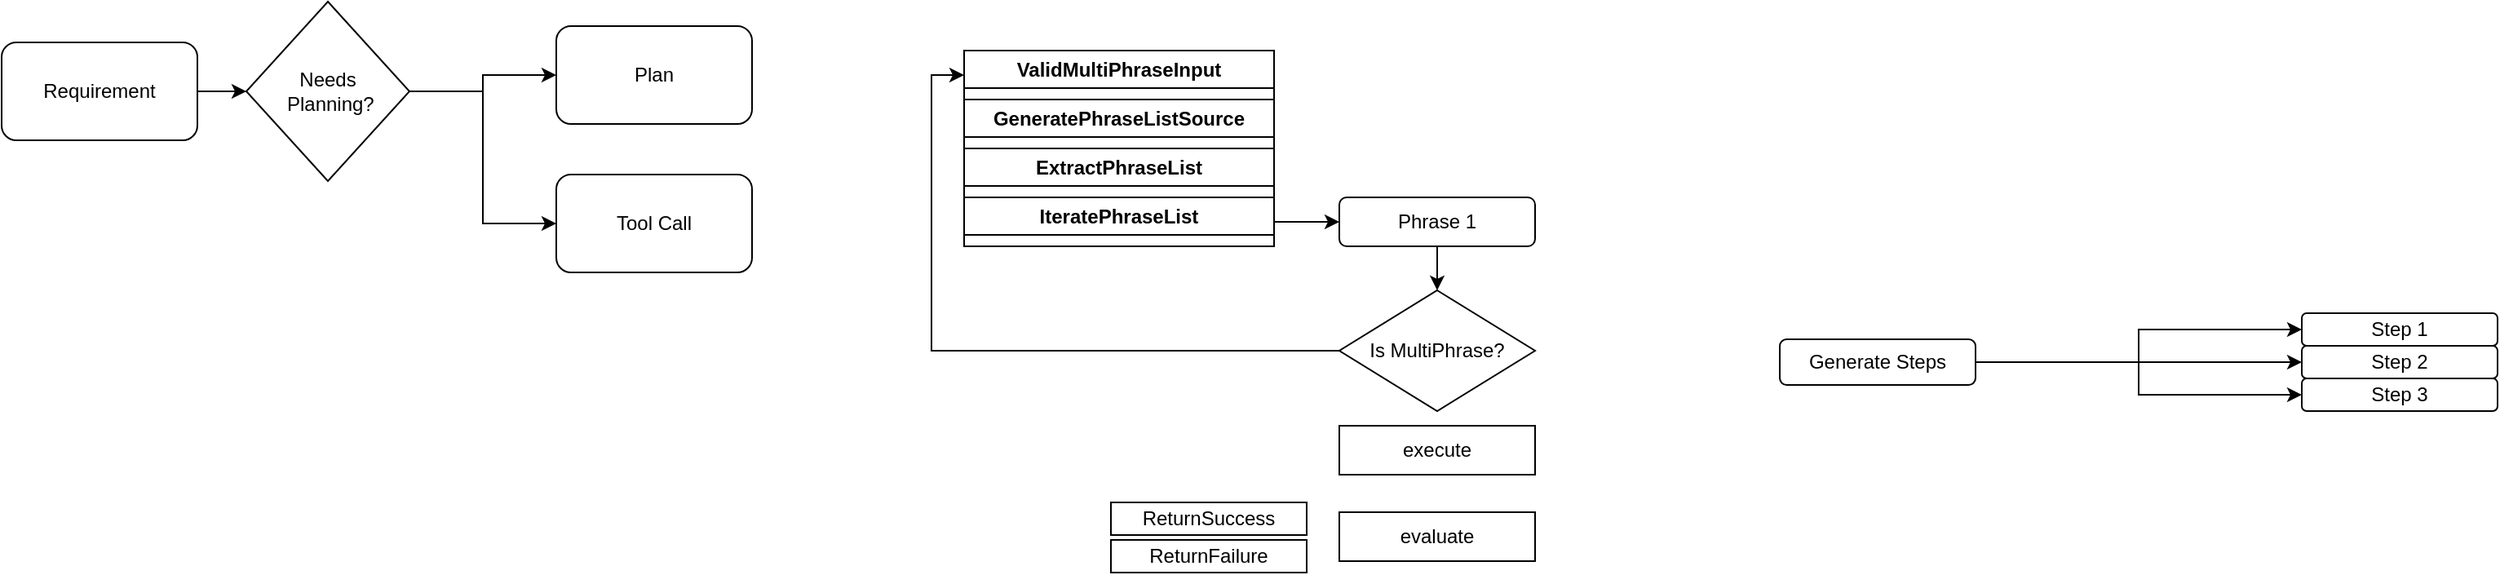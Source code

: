 <mxfile version="25.0.3">
  <diagram name="Page-1" id="hSJv2u5-FxoKJNzQkAV-">
    <mxGraphModel dx="888" dy="1519" grid="1" gridSize="10" guides="1" tooltips="1" connect="1" arrows="1" fold="1" page="1" pageScale="1" pageWidth="850" pageHeight="1100" math="0" shadow="0">
      <root>
        <mxCell id="0" />
        <mxCell id="1" parent="0" />
        <mxCell id="GETbyj5P_YYwZANEKlcK-3" value="" style="edgeStyle=orthogonalEdgeStyle;rounded=0;orthogonalLoop=1;jettySize=auto;html=1;" parent="1" source="GETbyj5P_YYwZANEKlcK-21" target="GETbyj5P_YYwZANEKlcK-2" edge="1">
          <mxGeometry relative="1" as="geometry" />
        </mxCell>
        <mxCell id="GETbyj5P_YYwZANEKlcK-1" value="Requirement" style="rounded=1;whiteSpace=wrap;html=1;" parent="1" vertex="1">
          <mxGeometry x="10" y="-85" width="120" height="60" as="geometry" />
        </mxCell>
        <mxCell id="GETbyj5P_YYwZANEKlcK-5" value="" style="edgeStyle=elbowEdgeStyle;rounded=0;orthogonalLoop=1;jettySize=auto;html=1;exitX=1;exitY=0.5;exitDx=0;exitDy=0;" parent="1" source="GETbyj5P_YYwZANEKlcK-44" target="GETbyj5P_YYwZANEKlcK-4" edge="1">
          <mxGeometry relative="1" as="geometry">
            <mxPoint x="700" y="180" as="sourcePoint" />
          </mxGeometry>
        </mxCell>
        <mxCell id="GETbyj5P_YYwZANEKlcK-2" value="Plan" style="rounded=1;whiteSpace=wrap;html=1;" parent="1" vertex="1">
          <mxGeometry x="350" y="-95" width="120" height="60" as="geometry" />
        </mxCell>
        <mxCell id="GETbyj5P_YYwZANEKlcK-13" value="" style="edgeStyle=orthogonalEdgeStyle;rounded=0;orthogonalLoop=1;jettySize=auto;html=1;exitX=1;exitY=0.5;exitDx=0;exitDy=0;entryX=0;entryY=0.5;entryDx=0;entryDy=0;" parent="1" source="GETbyj5P_YYwZANEKlcK-50" target="GETbyj5P_YYwZANEKlcK-12" edge="1">
          <mxGeometry relative="1" as="geometry" />
        </mxCell>
        <mxCell id="GETbyj5P_YYwZANEKlcK-16" style="edgeStyle=orthogonalEdgeStyle;rounded=0;orthogonalLoop=1;jettySize=auto;html=1;exitX=1;exitY=0.5;exitDx=0;exitDy=0;entryX=0;entryY=0.5;entryDx=0;entryDy=0;" parent="1" source="GETbyj5P_YYwZANEKlcK-50" target="GETbyj5P_YYwZANEKlcK-14" edge="1">
          <mxGeometry relative="1" as="geometry" />
        </mxCell>
        <mxCell id="GETbyj5P_YYwZANEKlcK-17" style="edgeStyle=orthogonalEdgeStyle;rounded=0;orthogonalLoop=1;jettySize=auto;html=1;exitX=1;exitY=0.5;exitDx=0;exitDy=0;entryX=0;entryY=0.5;entryDx=0;entryDy=0;" parent="1" source="GETbyj5P_YYwZANEKlcK-50" target="GETbyj5P_YYwZANEKlcK-15" edge="1">
          <mxGeometry relative="1" as="geometry" />
        </mxCell>
        <mxCell id="GETbyj5P_YYwZANEKlcK-4" value="Phrase 1" style="rounded=1;whiteSpace=wrap;html=1;" parent="1" vertex="1">
          <mxGeometry x="830" y="10" width="120" height="30" as="geometry" />
        </mxCell>
        <mxCell id="GETbyj5P_YYwZANEKlcK-12" value="Step 1&lt;span style=&quot;color: rgba(0, 0, 0, 0); font-family: monospace; font-size: 0px; text-align: start; text-wrap-mode: nowrap;&quot;&gt;%3CmxGraphModel%3E%3Croot%3E%3CmxCell%20id%3D%220%22%2F%3E%3CmxCell%20id%3D%221%22%20parent%3D%220%22%2F%3E%3CmxCell%20id%3D%222%22%20value%3D%22Phase%202%22%20style%3D%22rounded%3D1%3BwhiteSpace%3Dwrap%3Bhtml%3D1%3B%22%20vertex%3D%221%22%20parent%3D%221%22%3E%3CmxGeometry%20x%3D%22680%22%20y%3D%22110%22%20width%3D%22120%22%20height%3D%2260%22%20as%3D%22geometry%22%2F%3E%3C%2FmxCell%3E%3C%2Froot%3E%3C%2FmxGraphModel%3E&lt;/span&gt;" style="rounded=1;whiteSpace=wrap;html=1;" parent="1" vertex="1">
          <mxGeometry x="1420" y="81" width="120" height="20" as="geometry" />
        </mxCell>
        <mxCell id="GETbyj5P_YYwZANEKlcK-14" value="Step 2&lt;span style=&quot;color: rgba(0, 0, 0, 0); font-family: monospace; font-size: 0px; text-align: start; text-wrap-mode: nowrap;&quot;&gt;%3CmxGraphModel%3E%3Croot%3E%3CmxCell%20id%3D%220%22%2F%3E%3CmxCell%20id%3D%221%22%20parent%3D%220%22%2F%3E%3CmxCell%20id%3D%222%22%20value%3D%22Step%201%26lt%3Bspan%20style%3D%26quot%3Bcolor%3A%20rgba(0%2C%200%2C%200%2C%200)%3B%20font-family%3A%20monospace%3B%20font-size%3A%200px%3B%20text-align%3A%20start%3B%20text-wrap-mode%3A%20nowrap%3B%26quot%3B%26gt%3B%253CmxGraphModel%253E%253Croot%253E%253CmxCell%2520id%253D%25220%2522%252F%253E%253CmxCell%2520id%253D%25221%2522%2520parent%253D%25220%2522%252F%253E%253CmxCell%2520id%253D%25222%2522%2520value%253D%2522Phase%25202%2522%2520style%253D%2522rounded%253D1%253BwhiteSpace%253Dwrap%253Bhtml%253D1%253B%2522%2520vertex%253D%25221%2522%2520parent%253D%25221%2522%253E%253CmxGeometry%2520x%253D%2522680%2522%2520y%253D%2522110%2522%2520width%253D%2522120%2522%2520height%253D%252260%2522%2520as%253D%2522geometry%2522%252F%253E%253C%252FmxCell%253E%253C%252Froot%253E%253C%252FmxGraphModel%253E%26lt%3B%2Fspan%26gt%3B%22%20style%3D%22rounded%3D1%3BwhiteSpace%3Dwrap%3Bhtml%3D1%3B%22%20vertex%3D%221%22%20parent%3D%221%22%3E%3CmxGeometry%20x%3D%22880%22%20y%3D%2240%22%20width%3D%22120%22%20height%3D%2260%22%20as%3D%22geometry%22%2F%3E%3C%2FmxCell%3E%3C%2Froot%3E%3C%2FmxGraphModel%3E&lt;/span&gt;" style="rounded=1;whiteSpace=wrap;html=1;" parent="1" vertex="1">
          <mxGeometry x="1420" y="101" width="120" height="20" as="geometry" />
        </mxCell>
        <mxCell id="GETbyj5P_YYwZANEKlcK-15" value="Step 3" style="rounded=1;whiteSpace=wrap;html=1;" parent="1" vertex="1">
          <mxGeometry x="1420" y="121" width="120" height="20" as="geometry" />
        </mxCell>
        <mxCell id="GETbyj5P_YYwZANEKlcK-19" value="" style="edgeStyle=orthogonalEdgeStyle;rounded=0;orthogonalLoop=1;jettySize=auto;html=1;" parent="1" source="GETbyj5P_YYwZANEKlcK-4" target="GETbyj5P_YYwZANEKlcK-18" edge="1">
          <mxGeometry relative="1" as="geometry">
            <mxPoint x="1110" y="125" as="sourcePoint" />
            <mxPoint x="1480" y="150" as="targetPoint" />
          </mxGeometry>
        </mxCell>
        <mxCell id="GETbyj5P_YYwZANEKlcK-51" value="" style="edgeStyle=orthogonalEdgeStyle;rounded=0;orthogonalLoop=1;jettySize=auto;html=1;entryX=0;entryY=0.5;entryDx=0;entryDy=0;" parent="1" source="GETbyj5P_YYwZANEKlcK-18" target="GETbyj5P_YYwZANEKlcK-48" edge="1">
          <mxGeometry relative="1" as="geometry">
            <mxPoint x="780" y="80" as="targetPoint" />
          </mxGeometry>
        </mxCell>
        <mxCell id="GETbyj5P_YYwZANEKlcK-18" value="Is MultiPhrase?" style="rhombus;whiteSpace=wrap;html=1;" parent="1" vertex="1">
          <mxGeometry x="830" y="67" width="120" height="74" as="geometry" />
        </mxCell>
        <mxCell id="GETbyj5P_YYwZANEKlcK-22" value="" style="edgeStyle=orthogonalEdgeStyle;rounded=0;orthogonalLoop=1;jettySize=auto;html=1;" parent="1" source="GETbyj5P_YYwZANEKlcK-1" target="GETbyj5P_YYwZANEKlcK-21" edge="1">
          <mxGeometry relative="1" as="geometry">
            <mxPoint x="130" y="-55" as="sourcePoint" />
            <mxPoint x="300" y="-55" as="targetPoint" />
          </mxGeometry>
        </mxCell>
        <mxCell id="GETbyj5P_YYwZANEKlcK-23" style="edgeStyle=orthogonalEdgeStyle;rounded=0;orthogonalLoop=1;jettySize=auto;html=1;exitX=1;exitY=0.5;exitDx=0;exitDy=0;entryX=0;entryY=0.5;entryDx=0;entryDy=0;" parent="1" source="GETbyj5P_YYwZANEKlcK-21" target="GETbyj5P_YYwZANEKlcK-24" edge="1">
          <mxGeometry relative="1" as="geometry">
            <mxPoint x="300" y="85" as="targetPoint" />
          </mxGeometry>
        </mxCell>
        <mxCell id="GETbyj5P_YYwZANEKlcK-21" value="Needs&lt;br&gt;&amp;nbsp;Planning?" style="rhombus;whiteSpace=wrap;html=1;" parent="1" vertex="1">
          <mxGeometry x="160" y="-110" width="100" height="110" as="geometry" />
        </mxCell>
        <mxCell id="GETbyj5P_YYwZANEKlcK-24" value="Tool Call" style="rounded=1;whiteSpace=wrap;html=1;" parent="1" vertex="1">
          <mxGeometry x="350" y="-4" width="120" height="60" as="geometry" />
        </mxCell>
        <mxCell id="GETbyj5P_YYwZANEKlcK-43" value="IteratePhraseList" style="swimlane;whiteSpace=wrap;html=1;" parent="1" vertex="1" collapsed="1">
          <mxGeometry x="600" y="10" width="190" height="30" as="geometry">
            <mxRectangle x="600" y="10" width="240" height="210" as="alternateBounds" />
          </mxGeometry>
        </mxCell>
        <mxCell id="GETbyj5P_YYwZANEKlcK-44" value="Iterate over the list of phrases.&lt;br&gt;&lt;br&gt;Example:&lt;br&gt;Create a book about cats.&lt;br&gt;Create an outline then iterate over the outline to so specific sections. Feedback over the output against the current Input to evaluate if the solution is tracking to the problem, and if the plan needs to be updated to reflect new information." style="whiteSpace=wrap;html=1;" parent="GETbyj5P_YYwZANEKlcK-43" vertex="1">
          <mxGeometry x="7.5" y="30" width="225" height="170" as="geometry" />
        </mxCell>
        <mxCell id="GETbyj5P_YYwZANEKlcK-34" value="ExtractPhraseList" style="swimlane;whiteSpace=wrap;html=1;" parent="1" vertex="1" collapsed="1">
          <mxGeometry x="600" y="-20" width="190" height="30" as="geometry">
            <mxRectangle x="600" y="-20" width="210" height="140" as="alternateBounds" />
          </mxGeometry>
        </mxCell>
        <mxCell id="GETbyj5P_YYwZANEKlcK-35" value="Extract the list of phrases&lt;br&gt;&lt;br&gt;Example:&lt;br&gt;Isolate the steps for creating the book to be send for further analysis." style="whiteSpace=wrap;html=1;" parent="GETbyj5P_YYwZANEKlcK-34" vertex="1">
          <mxGeometry y="23" width="210" height="87" as="geometry" />
        </mxCell>
        <mxCell id="GETbyj5P_YYwZANEKlcK-59" value="Extract the Phrase List from the returned PhraseListSource." style="whiteSpace=wrap;html=1;align=left;textShadow=1;" parent="GETbyj5P_YYwZANEKlcK-34" vertex="1">
          <mxGeometry y="110" width="210" height="30" as="geometry" />
        </mxCell>
        <mxCell id="GETbyj5P_YYwZANEKlcK-40" value="GeneratePhraseListSource" style="swimlane;whiteSpace=wrap;html=1;" parent="1" vertex="1" collapsed="1">
          <mxGeometry x="600" y="-50" width="190" height="30" as="geometry">
            <mxRectangle x="600" y="-50" width="210" height="200" as="alternateBounds" />
          </mxGeometry>
        </mxCell>
        <mxCell id="GETbyj5P_YYwZANEKlcK-41" value="Generate a list of phrases&lt;br&gt;&lt;br&gt;Example:&lt;br&gt;Generate a Set of Steps for writing the book." style="whiteSpace=wrap;html=1;" parent="GETbyj5P_YYwZANEKlcK-40" vertex="1">
          <mxGeometry y="23" width="210" height="97" as="geometry" />
        </mxCell>
        <mxCell id="GETbyj5P_YYwZANEKlcK-57" value="Generate a PhraseListSource&amp;nbsp;for the ValidMultiPhraseInput. This is a single output that profiles the contours of the PhraseListGoal as actionable assertions." style="whiteSpace=wrap;html=1;align=left;textShadow=1;" parent="GETbyj5P_YYwZANEKlcK-40" vertex="1">
          <mxGeometry y="110" width="210" height="90" as="geometry" />
        </mxCell>
        <mxCell id="GETbyj5P_YYwZANEKlcK-48" value="ValidMultiPhraseInput" style="swimlane;whiteSpace=wrap;html=1;" parent="1" vertex="1" collapsed="1">
          <mxGeometry x="600" y="-80" width="190" height="30" as="geometry">
            <mxRectangle x="600" y="-80" width="210" height="190" as="alternateBounds" />
          </mxGeometry>
        </mxCell>
        <mxCell id="GETbyj5P_YYwZANEKlcK-49" value="Evaluate input for parsing&lt;br&gt;&lt;br&gt;Example:&lt;br&gt;Create a book about cats.&lt;div&gt;&lt;br&gt;Is this a valid input for parsing?&amp;nbsp;&lt;br&gt;Yes, creating a book about cats requires several steps.&lt;/div&gt;" style="whiteSpace=wrap;html=1;" parent="GETbyj5P_YYwZANEKlcK-48" vertex="1">
          <mxGeometry y="23" width="210" height="167" as="geometry" />
        </mxCell>
        <mxCell id="GETbyj5P_YYwZANEKlcK-50" value="Generate Steps" style="rounded=1;whiteSpace=wrap;html=1;" parent="1" vertex="1">
          <mxGeometry x="1100" y="97" width="120" height="28" as="geometry" />
        </mxCell>
        <mxCell id="GETbyj5P_YYwZANEKlcK-56" value="ReturnSuccess" style="whiteSpace=wrap;html=1;" parent="1" vertex="1">
          <mxGeometry x="690" y="197" width="120" height="20" as="geometry" />
        </mxCell>
        <mxCell id="GETbyj5P_YYwZANEKlcK-55" value="ReturnFailure" style="whiteSpace=wrap;html=1;" parent="1" vertex="1">
          <mxGeometry x="690" y="220" width="120" height="20" as="geometry" />
        </mxCell>
        <mxCell id="JYHLU_MuSt27tHj3S0xl-1" value="evaluate" style="whiteSpace=wrap;html=1;" vertex="1" parent="1">
          <mxGeometry x="830" y="203" width="120" height="30" as="geometry" />
        </mxCell>
        <mxCell id="JYHLU_MuSt27tHj3S0xl-2" value="execute" style="whiteSpace=wrap;html=1;" vertex="1" parent="1">
          <mxGeometry x="830" y="150" width="120" height="30" as="geometry" />
        </mxCell>
      </root>
    </mxGraphModel>
  </diagram>
</mxfile>
